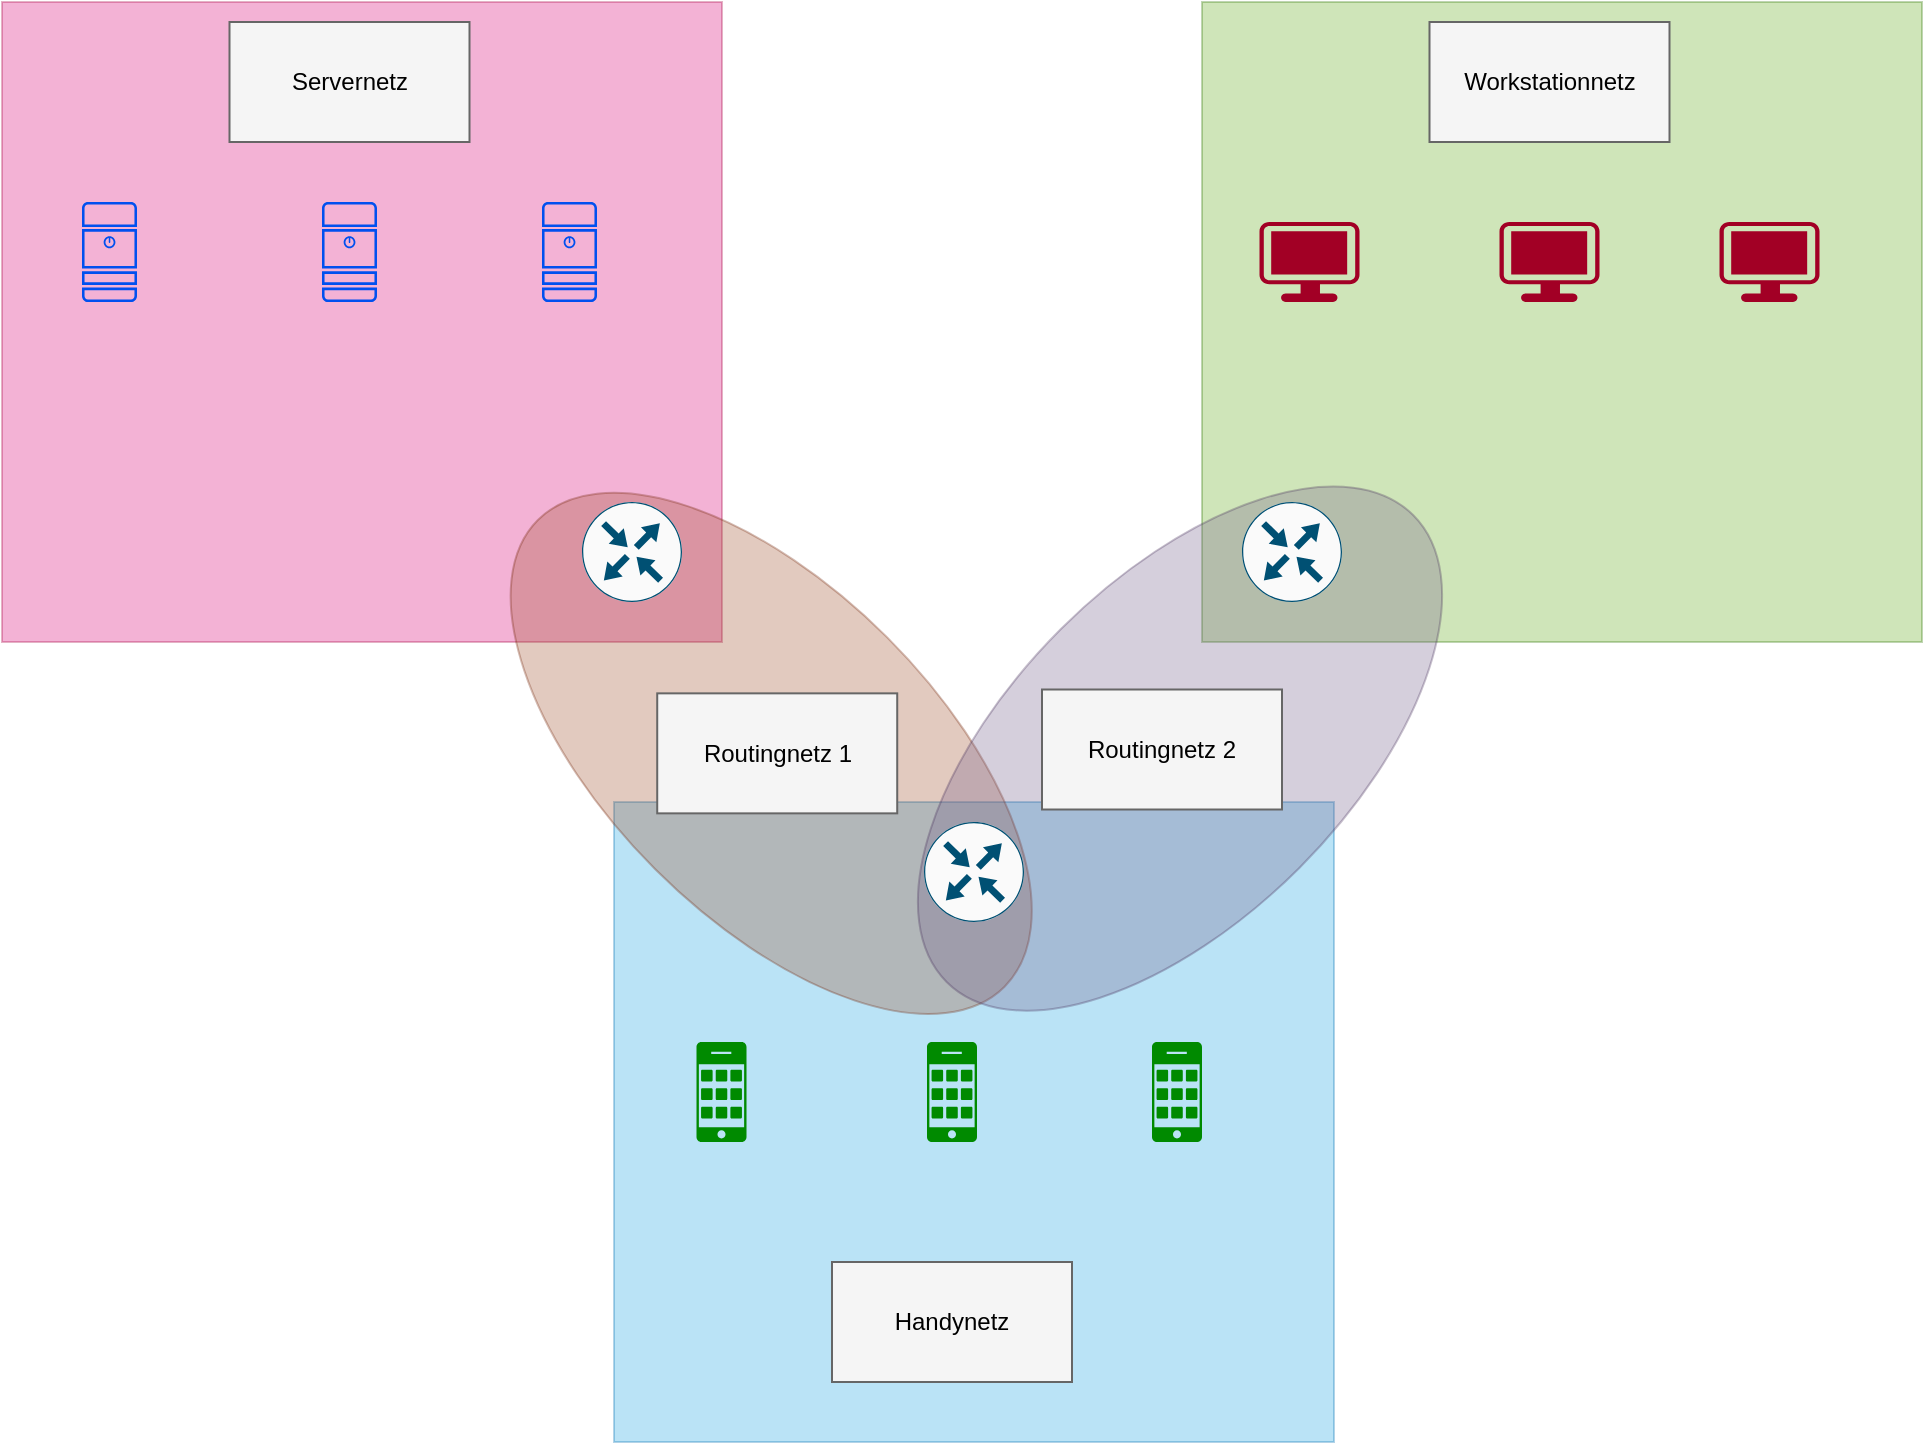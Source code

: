 <mxfile>
    <diagram id="Xlzn_M7ePV17SFHztZ0U" name="Page-1">
        <mxGraphModel dx="985" dy="651" grid="1" gridSize="10" guides="1" tooltips="1" connect="1" arrows="1" fold="1" page="1" pageScale="1" pageWidth="3300" pageHeight="4681" background="#ffffff" math="0" shadow="0">
            <root>
                <mxCell id="0"/>
                <mxCell id="1" parent="0"/>
                <mxCell id="27" value="" style="rounded=0;whiteSpace=wrap;html=1;opacity=30;fillColor=#1ba1e2;fontColor=#ffffff;strokeColor=#006EAF;" parent="1" vertex="1">
                    <mxGeometry x="646" y="660" width="360" height="320" as="geometry"/>
                </mxCell>
                <mxCell id="26" value="" style="rounded=0;whiteSpace=wrap;html=1;opacity=30;fillColor=#60a917;fontColor=#ffffff;strokeColor=#2D7600;" parent="1" vertex="1">
                    <mxGeometry x="940" y="260" width="360" height="320" as="geometry"/>
                </mxCell>
                <mxCell id="21" value="Workstationnetz" style="rounded=0;whiteSpace=wrap;html=1;fillColor=#f5f5f5;gradientColor=none;strokeColor=#666666;" parent="1" vertex="1">
                    <mxGeometry x="1053.75" y="270" width="120" height="60" as="geometry"/>
                </mxCell>
                <mxCell id="12" value="" style="rounded=0;whiteSpace=wrap;html=1;opacity=30;fillColor=#d80073;fontColor=#ffffff;strokeColor=#A50040;" parent="1" vertex="1">
                    <mxGeometry x="340" y="260" width="360" height="320" as="geometry"/>
                </mxCell>
                <mxCell id="3" value="" style="sketch=0;points=[[0.015,0.015,0],[0.985,0.015,0],[0.985,0.985,0],[0.015,0.985,0],[0.25,0,0],[0.5,0,0],[0.75,0,0],[1,0.25,0],[1,0.5,0],[1,0.75,0],[0.75,1,0],[0.5,1,0],[0.25,1,0],[0,0.75,0],[0,0.5,0],[0,0.25,0]];verticalLabelPosition=bottom;html=1;verticalAlign=top;aspect=fixed;align=center;pointerEvents=1;shape=mxgraph.cisco19.server;fillColor=#0050ef;strokeColor=#001DBC;fontColor=#ffffff;" parent="1" vertex="1">
                    <mxGeometry x="380" y="360" width="27.5" height="50" as="geometry"/>
                </mxCell>
                <mxCell id="4" value="" style="points=[[0.03,0.03,0],[0.5,0,0],[0.97,0.03,0],[1,0.4,0],[0.97,0.745,0],[0.5,1,0],[0.03,0.745,0],[0,0.4,0]];verticalLabelPosition=bottom;sketch=0;html=1;verticalAlign=top;aspect=fixed;align=center;pointerEvents=1;shape=mxgraph.cisco19.workstation;fillColor=#a20025;strokeColor=#6F0000;fontColor=#ffffff;" parent="1" vertex="1">
                    <mxGeometry x="1088.75" y="370" width="50" height="40" as="geometry"/>
                </mxCell>
                <mxCell id="7" value="" style="points=[[0.03,0.03,0],[0.5,0,0],[0.97,0.03,0],[1,0.4,0],[0.97,0.745,0],[0.5,1,0],[0.03,0.745,0],[0,0.4,0]];verticalLabelPosition=bottom;sketch=0;html=1;verticalAlign=top;aspect=fixed;align=center;pointerEvents=1;shape=mxgraph.cisco19.workstation;fillColor=#a20025;strokeColor=#6F0000;fontColor=#ffffff;" parent="1" vertex="1">
                    <mxGeometry x="1198.75" y="370" width="50" height="40" as="geometry"/>
                </mxCell>
                <mxCell id="8" value="" style="sketch=0;points=[[0.015,0.015,0],[0.985,0.015,0],[0.985,0.985,0],[0.015,0.985,0],[0.25,0,0],[0.5,0,0],[0.75,0,0],[1,0.25,0],[1,0.5,0],[1,0.75,0],[0.75,1,0],[0.5,1,0],[0.25,1,0],[0,0.75,0],[0,0.5,0],[0,0.25,0]];verticalLabelPosition=bottom;html=1;verticalAlign=top;aspect=fixed;align=center;pointerEvents=1;shape=mxgraph.cisco19.cell_phone;fillColor=#008a00;strokeColor=#005700;fontColor=#ffffff;" parent="1" vertex="1">
                    <mxGeometry x="802.5" y="780" width="25" height="50" as="geometry"/>
                </mxCell>
                <mxCell id="13" value="" style="ellipse;whiteSpace=wrap;html=1;opacity=30;rotation=45;fillColor=#a0522d;fontColor=#ffffff;strokeColor=#6D1F00;" parent="1" vertex="1">
                    <mxGeometry x="559.61" y="553.68" width="330" height="164" as="geometry"/>
                </mxCell>
                <mxCell id="9" value="" style="sketch=0;points=[[0.015,0.015,0],[0.985,0.015,0],[0.985,0.985,0],[0.015,0.985,0],[0.25,0,0],[0.5,0,0],[0.75,0,0],[1,0.25,0],[1,0.5,0],[1,0.75,0],[0.75,1,0],[0.5,1,0],[0.25,1,0],[0,0.75,0],[0,0.5,0],[0,0.25,0]];verticalLabelPosition=bottom;html=1;verticalAlign=top;aspect=fixed;align=center;pointerEvents=1;shape=mxgraph.cisco19.cell_phone;fillColor=#008a00;strokeColor=#005700;fontColor=#ffffff;" parent="1" vertex="1">
                    <mxGeometry x="915" y="780" width="25" height="50" as="geometry"/>
                </mxCell>
                <mxCell id="2" value="" style="sketch=0;points=[[0.5,0,0],[1,0.5,0],[0.5,1,0],[0,0.5,0],[0.145,0.145,0],[0.856,0.145,0],[0.855,0.856,0],[0.145,0.855,0]];verticalLabelPosition=bottom;html=1;verticalAlign=top;aspect=fixed;align=center;pointerEvents=1;shape=mxgraph.cisco19.rect;prIcon=router;fillColor=#FAFAFA;strokeColor=#005073;" parent="1" vertex="1">
                    <mxGeometry x="630" y="510" width="50" height="50" as="geometry"/>
                </mxCell>
                <mxCell id="14" value="" style="ellipse;whiteSpace=wrap;html=1;opacity=30;rotation=-225;fillColor=#76608a;fontColor=#ffffff;strokeColor=#432D57;" parent="1" vertex="1">
                    <mxGeometry x="764" y="548.93" width="330" height="168.75" as="geometry"/>
                </mxCell>
                <mxCell id="5" value="" style="sketch=0;points=[[0.5,0,0],[1,0.5,0],[0.5,1,0],[0,0.5,0],[0.145,0.145,0],[0.856,0.145,0],[0.855,0.856,0],[0.145,0.855,0]];verticalLabelPosition=bottom;html=1;verticalAlign=top;aspect=fixed;align=center;pointerEvents=1;shape=mxgraph.cisco19.rect;prIcon=router;fillColor=#FAFAFA;strokeColor=#005073;" parent="1" vertex="1">
                    <mxGeometry x="801" y="670" width="50" height="50" as="geometry"/>
                </mxCell>
                <mxCell id="6" value="" style="sketch=0;points=[[0.5,0,0],[1,0.5,0],[0.5,1,0],[0,0.5,0],[0.145,0.145,0],[0.856,0.145,0],[0.855,0.856,0],[0.145,0.855,0]];verticalLabelPosition=bottom;html=1;verticalAlign=top;aspect=fixed;align=center;pointerEvents=1;shape=mxgraph.cisco19.rect;prIcon=router;fillColor=#FAFAFA;strokeColor=#005073;" parent="1" vertex="1">
                    <mxGeometry x="960" y="510" width="50" height="50" as="geometry"/>
                </mxCell>
                <mxCell id="15" value="Servernetz" style="rounded=0;whiteSpace=wrap;html=1;fillColor=#f5f5f5;gradientColor=none;strokeColor=#666666;" parent="1" vertex="1">
                    <mxGeometry x="453.75" y="270" width="120" height="60" as="geometry"/>
                </mxCell>
                <mxCell id="16" value="" style="sketch=0;points=[[0.015,0.015,0],[0.985,0.015,0],[0.985,0.985,0],[0.015,0.985,0],[0.25,0,0],[0.5,0,0],[0.75,0,0],[1,0.25,0],[1,0.5,0],[1,0.75,0],[0.75,1,0],[0.5,1,0],[0.25,1,0],[0,0.75,0],[0,0.5,0],[0,0.25,0]];verticalLabelPosition=bottom;html=1;verticalAlign=top;aspect=fixed;align=center;pointerEvents=1;shape=mxgraph.cisco19.server;fillColor=#0050ef;strokeColor=#001DBC;fontColor=#ffffff;" parent="1" vertex="1">
                    <mxGeometry x="500" y="360" width="27.5" height="50" as="geometry"/>
                </mxCell>
                <mxCell id="17" value="" style="sketch=0;points=[[0.015,0.015,0],[0.985,0.015,0],[0.985,0.985,0],[0.015,0.985,0],[0.25,0,0],[0.5,0,0],[0.75,0,0],[1,0.25,0],[1,0.5,0],[1,0.75,0],[0.75,1,0],[0.5,1,0],[0.25,1,0],[0,0.75,0],[0,0.5,0],[0,0.25,0]];verticalLabelPosition=bottom;html=1;verticalAlign=top;aspect=fixed;align=center;pointerEvents=1;shape=mxgraph.cisco19.server;fillColor=#0050ef;strokeColor=#001DBC;fontColor=#ffffff;" parent="1" vertex="1">
                    <mxGeometry x="610" y="360" width="27.5" height="50" as="geometry"/>
                </mxCell>
                <mxCell id="24" value="" style="points=[[0.03,0.03,0],[0.5,0,0],[0.97,0.03,0],[1,0.4,0],[0.97,0.745,0],[0.5,1,0],[0.03,0.745,0],[0,0.4,0]];verticalLabelPosition=bottom;sketch=0;html=1;verticalAlign=top;aspect=fixed;align=center;pointerEvents=1;shape=mxgraph.cisco19.workstation;fillColor=#a20025;strokeColor=#6F0000;fontColor=#ffffff;" parent="1" vertex="1">
                    <mxGeometry x="968.75" y="370" width="50" height="40" as="geometry"/>
                </mxCell>
                <mxCell id="28" value="Handynetz" style="rounded=0;whiteSpace=wrap;html=1;fillColor=#f5f5f5;gradientColor=none;strokeColor=#666666;" parent="1" vertex="1">
                    <mxGeometry x="755" y="890" width="120" height="60" as="geometry"/>
                </mxCell>
                <mxCell id="35" value="" style="sketch=0;points=[[0.015,0.015,0],[0.985,0.015,0],[0.985,0.985,0],[0.015,0.985,0],[0.25,0,0],[0.5,0,0],[0.75,0,0],[1,0.25,0],[1,0.5,0],[1,0.75,0],[0.75,1,0],[0.5,1,0],[0.25,1,0],[0,0.75,0],[0,0.5,0],[0,0.25,0]];verticalLabelPosition=bottom;html=1;verticalAlign=top;aspect=fixed;align=center;pointerEvents=1;shape=mxgraph.cisco19.cell_phone;fillColor=#008a00;strokeColor=#005700;fontColor=#ffffff;" parent="1" vertex="1">
                    <mxGeometry x="687.25" y="780" width="25" height="50" as="geometry"/>
                </mxCell>
                <mxCell id="36" value="Routingnetz 1" style="rounded=0;whiteSpace=wrap;html=1;fillColor=#f5f5f5;gradientColor=none;strokeColor=#666666;" vertex="1" parent="1">
                    <mxGeometry x="667.61" y="605.68" width="120" height="60" as="geometry"/>
                </mxCell>
                <mxCell id="37" value="Routingnetz 2" style="rounded=0;whiteSpace=wrap;html=1;fillColor=#f5f5f5;gradientColor=none;strokeColor=#666666;" vertex="1" parent="1">
                    <mxGeometry x="860" y="603.75" width="120" height="60" as="geometry"/>
                </mxCell>
            </root>
        </mxGraphModel>
    </diagram>
</mxfile>
